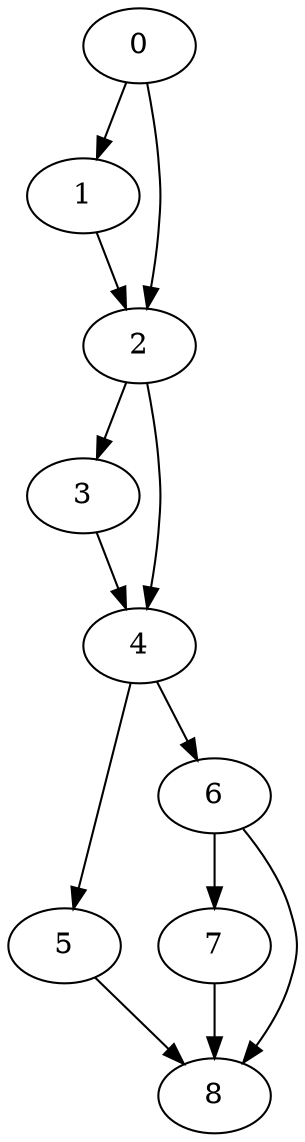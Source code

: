 digraph {
	0
	1
	2
	3
	4
	5
	6
	7
	8
	2 -> 3
	4 -> 6
	6 -> 7
	5 -> 8
	6 -> 8
	7 -> 8
	0 -> 2
	1 -> 2
	3 -> 4
	2 -> 4
	4 -> 5
	0 -> 1
}
